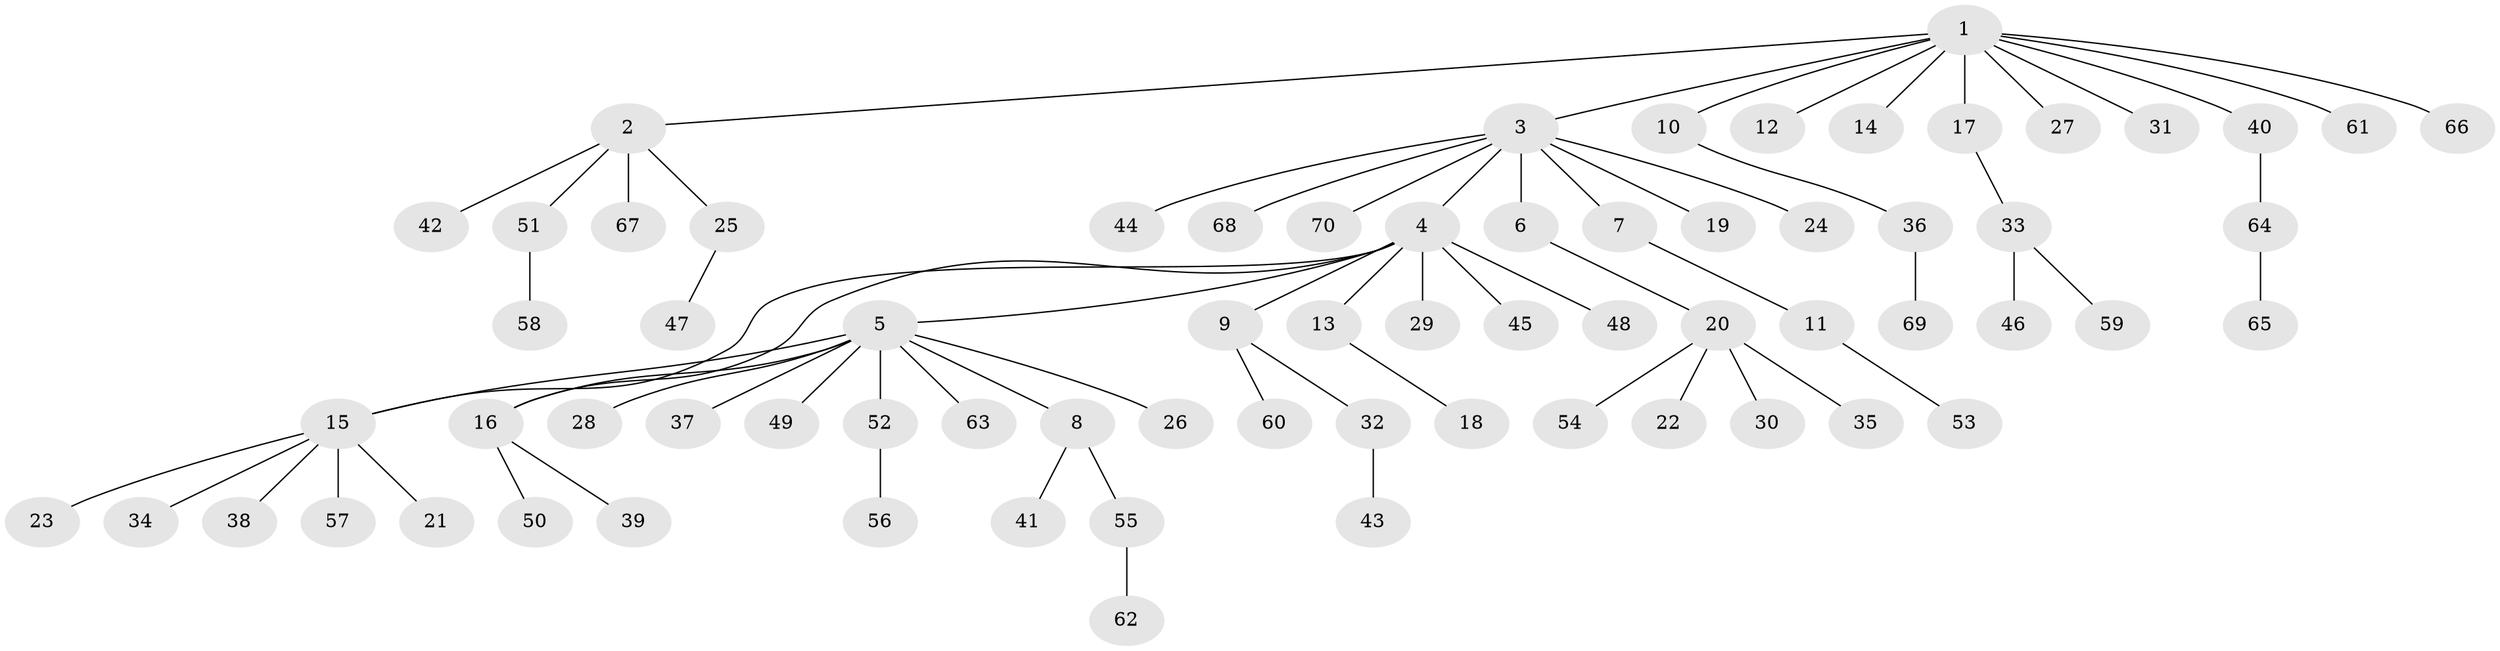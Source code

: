 // coarse degree distribution, {10: 0.018518518518518517, 4: 0.037037037037037035, 9: 0.018518518518518517, 7: 0.018518518518518517, 11: 0.018518518518518517, 2: 0.07407407407407407, 3: 0.05555555555555555, 1: 0.7407407407407407, 6: 0.018518518518518517}
// Generated by graph-tools (version 1.1) at 2025/23/03/03/25 07:23:49]
// undirected, 70 vertices, 71 edges
graph export_dot {
graph [start="1"]
  node [color=gray90,style=filled];
  1;
  2;
  3;
  4;
  5;
  6;
  7;
  8;
  9;
  10;
  11;
  12;
  13;
  14;
  15;
  16;
  17;
  18;
  19;
  20;
  21;
  22;
  23;
  24;
  25;
  26;
  27;
  28;
  29;
  30;
  31;
  32;
  33;
  34;
  35;
  36;
  37;
  38;
  39;
  40;
  41;
  42;
  43;
  44;
  45;
  46;
  47;
  48;
  49;
  50;
  51;
  52;
  53;
  54;
  55;
  56;
  57;
  58;
  59;
  60;
  61;
  62;
  63;
  64;
  65;
  66;
  67;
  68;
  69;
  70;
  1 -- 2;
  1 -- 3;
  1 -- 10;
  1 -- 12;
  1 -- 14;
  1 -- 17;
  1 -- 27;
  1 -- 31;
  1 -- 40;
  1 -- 61;
  1 -- 66;
  2 -- 25;
  2 -- 42;
  2 -- 51;
  2 -- 67;
  3 -- 4;
  3 -- 6;
  3 -- 7;
  3 -- 19;
  3 -- 24;
  3 -- 44;
  3 -- 68;
  3 -- 70;
  4 -- 5;
  4 -- 9;
  4 -- 13;
  4 -- 15;
  4 -- 16;
  4 -- 29;
  4 -- 45;
  4 -- 48;
  5 -- 8;
  5 -- 15;
  5 -- 16;
  5 -- 26;
  5 -- 28;
  5 -- 37;
  5 -- 49;
  5 -- 52;
  5 -- 63;
  6 -- 20;
  7 -- 11;
  8 -- 41;
  8 -- 55;
  9 -- 32;
  9 -- 60;
  10 -- 36;
  11 -- 53;
  13 -- 18;
  15 -- 21;
  15 -- 23;
  15 -- 34;
  15 -- 38;
  15 -- 57;
  16 -- 39;
  16 -- 50;
  17 -- 33;
  20 -- 22;
  20 -- 30;
  20 -- 35;
  20 -- 54;
  25 -- 47;
  32 -- 43;
  33 -- 46;
  33 -- 59;
  36 -- 69;
  40 -- 64;
  51 -- 58;
  52 -- 56;
  55 -- 62;
  64 -- 65;
}
